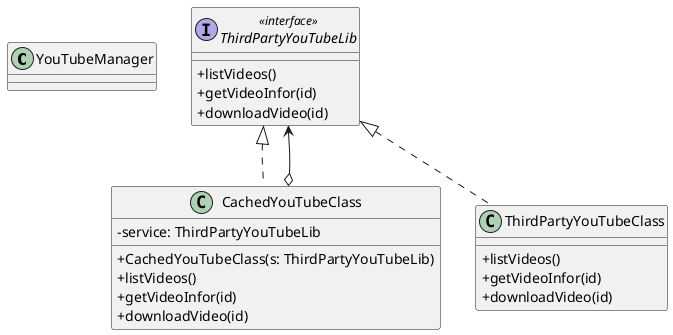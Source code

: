 @startuml Proxy Pseudocode
skinparam ClassAttributeIconSize 0

class YouTubeManager

interface ThirdPartyYouTubeLib <<interface>> {
  + listVideos()
  + getVideoInfor(id)
  + downloadVideo(id)
}

class CachedYouTubeClass implements ThirdPartyYouTubeLib {
  - service: ThirdPartyYouTubeLib
  + CachedYouTubeClass(s: ThirdPartyYouTubeLib)
  + listVideos()
  + getVideoInfor(id)
  + downloadVideo(id)
}

class ThirdPartyYouTubeClass implements ThirdPartyYouTubeLib {
  + listVideos()
  + getVideoInfor(id)
  + downloadVideo(id)
}

CachedYouTubeClass o--> ThirdPartyYouTubeLib


@enduml